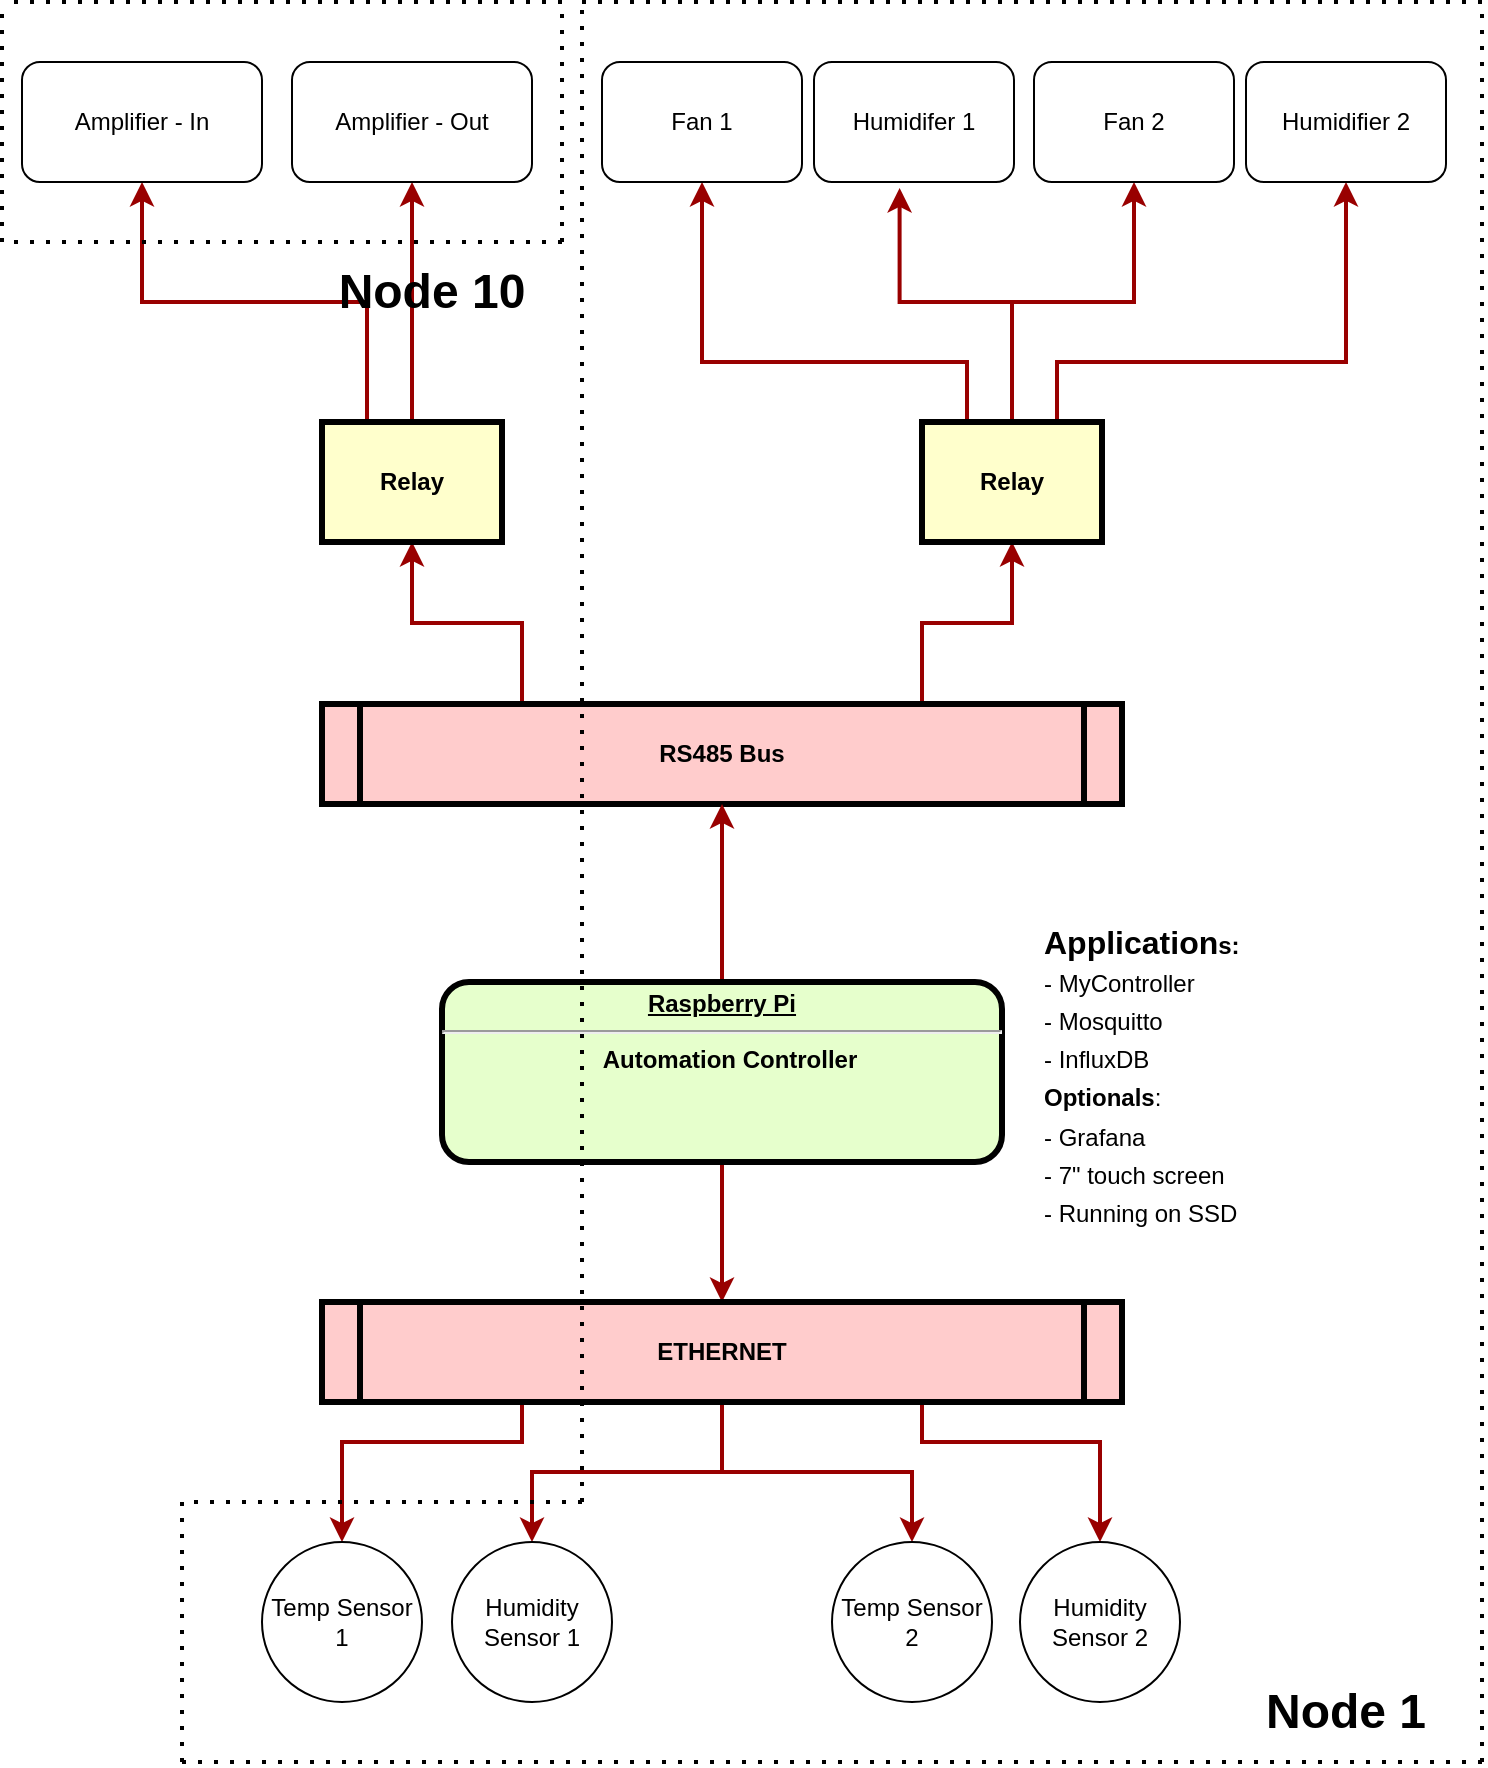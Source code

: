 <mxfile version="16.5.3" type="device"><diagram name="Page-1" id="c7558073-3199-34d8-9f00-42111426c3f3"><mxGraphModel dx="1580" dy="891" grid="1" gridSize="10" guides="1" tooltips="1" connect="1" arrows="1" fold="1" page="1" pageScale="1" pageWidth="826" pageHeight="1169" background="none" math="0" shadow="0"><root><mxCell id="0"/><mxCell id="1" parent="0"/><mxCell id="L4Ir2bU5V8h01x34IZDt-127" style="edgeStyle=orthogonalEdgeStyle;rounded=0;orthogonalLoop=1;jettySize=auto;html=1;exitX=0.25;exitY=0;exitDx=0;exitDy=0;entryX=0.5;entryY=1;entryDx=0;entryDy=0;strokeColor=#990000;strokeWidth=2;" edge="1" parent="1" source="5" target="L4Ir2bU5V8h01x34IZDt-100"><mxGeometry relative="1" as="geometry"/></mxCell><mxCell id="L4Ir2bU5V8h01x34IZDt-128" style="edgeStyle=orthogonalEdgeStyle;rounded=0;orthogonalLoop=1;jettySize=auto;html=1;exitX=0.75;exitY=0;exitDx=0;exitDy=0;entryX=0.5;entryY=1;entryDx=0;entryDy=0;strokeColor=#990000;strokeWidth=2;" edge="1" parent="1" source="5" target="L4Ir2bU5V8h01x34IZDt-101"><mxGeometry relative="1" as="geometry"/></mxCell><mxCell id="5" value="RS485 Bus" style="shape=process;whiteSpace=wrap;align=center;verticalAlign=middle;size=0.048;fontStyle=1;strokeWidth=3;fillColor=#FFCCCC" parent="1" vertex="1"><mxGeometry x="190.0" y="391" width="400" height="50" as="geometry"/></mxCell><mxCell id="L4Ir2bU5V8h01x34IZDt-99" style="edgeStyle=orthogonalEdgeStyle;rounded=0;orthogonalLoop=1;jettySize=auto;html=1;strokeColor=#990000;strokeWidth=2;" edge="1" parent="1" source="L4Ir2bU5V8h01x34IZDt-96" target="5"><mxGeometry relative="1" as="geometry"/></mxCell><mxCell id="L4Ir2bU5V8h01x34IZDt-118" style="edgeStyle=orthogonalEdgeStyle;rounded=0;orthogonalLoop=1;jettySize=auto;html=1;exitX=0.5;exitY=1;exitDx=0;exitDy=0;strokeColor=#990000;strokeWidth=2;" edge="1" parent="1" source="L4Ir2bU5V8h01x34IZDt-96" target="L4Ir2bU5V8h01x34IZDt-97"><mxGeometry relative="1" as="geometry"/></mxCell><mxCell id="L4Ir2bU5V8h01x34IZDt-96" value="&lt;p style=&quot;margin: 0px ; margin-top: 4px ; text-align: center ; text-decoration: underline&quot;&gt;&lt;strong&gt;Raspberry Pi&lt;br&gt;&lt;/strong&gt;&lt;/p&gt;&lt;hr&gt;&lt;p style=&quot;margin: 0px ; margin-left: 8px&quot;&gt;Automation Controller&lt;/p&gt;" style="verticalAlign=middle;align=center;overflow=fill;fontSize=12;fontFamily=Helvetica;html=1;rounded=1;fontStyle=1;strokeWidth=3;fillColor=#E6FFCC" vertex="1" parent="1"><mxGeometry x="250" y="530" width="280" height="90" as="geometry"/></mxCell><mxCell id="L4Ir2bU5V8h01x34IZDt-123" style="edgeStyle=orthogonalEdgeStyle;rounded=0;orthogonalLoop=1;jettySize=auto;html=1;exitX=0.5;exitY=1;exitDx=0;exitDy=0;entryX=0.5;entryY=0;entryDx=0;entryDy=0;strokeColor=#990000;strokeWidth=2;" edge="1" parent="1" source="L4Ir2bU5V8h01x34IZDt-97" target="L4Ir2bU5V8h01x34IZDt-120"><mxGeometry relative="1" as="geometry"/></mxCell><mxCell id="L4Ir2bU5V8h01x34IZDt-124" style="edgeStyle=orthogonalEdgeStyle;rounded=0;orthogonalLoop=1;jettySize=auto;html=1;entryX=0.5;entryY=0;entryDx=0;entryDy=0;strokeColor=#990000;strokeWidth=2;" edge="1" parent="1" source="L4Ir2bU5V8h01x34IZDt-97" target="L4Ir2bU5V8h01x34IZDt-121"><mxGeometry relative="1" as="geometry"/></mxCell><mxCell id="L4Ir2bU5V8h01x34IZDt-125" style="edgeStyle=orthogonalEdgeStyle;rounded=0;orthogonalLoop=1;jettySize=auto;html=1;exitX=0.75;exitY=1;exitDx=0;exitDy=0;entryX=0.5;entryY=0;entryDx=0;entryDy=0;strokeColor=#990000;strokeWidth=2;" edge="1" parent="1" source="L4Ir2bU5V8h01x34IZDt-97" target="L4Ir2bU5V8h01x34IZDt-122"><mxGeometry relative="1" as="geometry"><Array as="points"><mxPoint x="490" y="760"/><mxPoint x="579" y="760"/></Array></mxGeometry></mxCell><mxCell id="L4Ir2bU5V8h01x34IZDt-126" style="edgeStyle=orthogonalEdgeStyle;rounded=0;orthogonalLoop=1;jettySize=auto;html=1;exitX=0.25;exitY=1;exitDx=0;exitDy=0;entryX=0.5;entryY=0;entryDx=0;entryDy=0;strokeColor=#990000;strokeWidth=2;" edge="1" parent="1" source="L4Ir2bU5V8h01x34IZDt-97" target="L4Ir2bU5V8h01x34IZDt-119"><mxGeometry relative="1" as="geometry"><Array as="points"><mxPoint x="290" y="760"/><mxPoint x="200" y="760"/></Array></mxGeometry></mxCell><mxCell id="L4Ir2bU5V8h01x34IZDt-97" value="ETHERNET" style="shape=process;whiteSpace=wrap;align=center;verticalAlign=middle;size=0.048;fontStyle=1;strokeWidth=3;fillColor=#FFCCCC" vertex="1" parent="1"><mxGeometry x="190" y="690" width="400" height="50" as="geometry"/></mxCell><mxCell id="L4Ir2bU5V8h01x34IZDt-104" style="edgeStyle=orthogonalEdgeStyle;rounded=0;orthogonalLoop=1;jettySize=auto;html=1;entryX=0.5;entryY=1;entryDx=0;entryDy=0;strokeColor=#990000;strokeWidth=2;" edge="1" parent="1" source="L4Ir2bU5V8h01x34IZDt-100" target="L4Ir2bU5V8h01x34IZDt-103"><mxGeometry relative="1" as="geometry"/></mxCell><mxCell id="L4Ir2bU5V8h01x34IZDt-105" style="edgeStyle=orthogonalEdgeStyle;rounded=0;orthogonalLoop=1;jettySize=auto;html=1;exitX=0.25;exitY=0;exitDx=0;exitDy=0;entryX=0.5;entryY=1;entryDx=0;entryDy=0;strokeColor=#990000;strokeWidth=2;" edge="1" parent="1" source="L4Ir2bU5V8h01x34IZDt-100" target="L4Ir2bU5V8h01x34IZDt-102"><mxGeometry relative="1" as="geometry"/></mxCell><mxCell id="L4Ir2bU5V8h01x34IZDt-100" value="Relay" style="whiteSpace=wrap;align=center;verticalAlign=middle;fontStyle=1;strokeWidth=3;fillColor=#FFFFCC" vertex="1" parent="1"><mxGeometry x="190" y="250" width="90" height="60" as="geometry"/></mxCell><mxCell id="L4Ir2bU5V8h01x34IZDt-113" style="edgeStyle=orthogonalEdgeStyle;rounded=0;orthogonalLoop=1;jettySize=auto;html=1;exitX=0.25;exitY=0;exitDx=0;exitDy=0;entryX=0.5;entryY=1;entryDx=0;entryDy=0;strokeColor=#990000;strokeWidth=2;" edge="1" parent="1" source="L4Ir2bU5V8h01x34IZDt-101" target="L4Ir2bU5V8h01x34IZDt-106"><mxGeometry relative="1" as="geometry"><Array as="points"><mxPoint x="513" y="220"/><mxPoint x="380" y="220"/></Array></mxGeometry></mxCell><mxCell id="L4Ir2bU5V8h01x34IZDt-114" style="edgeStyle=orthogonalEdgeStyle;rounded=0;orthogonalLoop=1;jettySize=auto;html=1;exitX=0.5;exitY=0;exitDx=0;exitDy=0;strokeColor=#990000;strokeWidth=2;entryX=0.428;entryY=1.05;entryDx=0;entryDy=0;entryPerimeter=0;" edge="1" parent="1" source="L4Ir2bU5V8h01x34IZDt-101" target="L4Ir2bU5V8h01x34IZDt-110"><mxGeometry relative="1" as="geometry"><mxPoint x="535" y="170" as="targetPoint"/></mxGeometry></mxCell><mxCell id="L4Ir2bU5V8h01x34IZDt-115" style="edgeStyle=orthogonalEdgeStyle;rounded=0;orthogonalLoop=1;jettySize=auto;html=1;exitX=0.5;exitY=0;exitDx=0;exitDy=0;entryX=0.5;entryY=1;entryDx=0;entryDy=0;strokeColor=#990000;strokeWidth=2;" edge="1" parent="1" source="L4Ir2bU5V8h01x34IZDt-101" target="L4Ir2bU5V8h01x34IZDt-111"><mxGeometry relative="1" as="geometry"/></mxCell><mxCell id="L4Ir2bU5V8h01x34IZDt-116" style="edgeStyle=orthogonalEdgeStyle;rounded=0;orthogonalLoop=1;jettySize=auto;html=1;exitX=0.75;exitY=0;exitDx=0;exitDy=0;entryX=0.5;entryY=1;entryDx=0;entryDy=0;strokeColor=#990000;strokeWidth=2;" edge="1" parent="1" source="L4Ir2bU5V8h01x34IZDt-101" target="L4Ir2bU5V8h01x34IZDt-112"><mxGeometry relative="1" as="geometry"><Array as="points"><mxPoint x="558" y="220"/><mxPoint x="702" y="220"/></Array></mxGeometry></mxCell><mxCell id="L4Ir2bU5V8h01x34IZDt-101" value="Relay" style="whiteSpace=wrap;align=center;verticalAlign=middle;fontStyle=1;strokeWidth=3;fillColor=#FFFFCC" vertex="1" parent="1"><mxGeometry x="490" y="250" width="90" height="60" as="geometry"/></mxCell><mxCell id="L4Ir2bU5V8h01x34IZDt-102" value="Amplifier - In" style="rounded=1;whiteSpace=wrap;html=1;" vertex="1" parent="1"><mxGeometry x="40" y="70" width="120" height="60" as="geometry"/></mxCell><mxCell id="L4Ir2bU5V8h01x34IZDt-103" value="Amplifier - Out" style="rounded=1;whiteSpace=wrap;html=1;" vertex="1" parent="1"><mxGeometry x="175" y="70" width="120" height="60" as="geometry"/></mxCell><mxCell id="L4Ir2bU5V8h01x34IZDt-106" value="Fan 1" style="rounded=1;whiteSpace=wrap;html=1;" vertex="1" parent="1"><mxGeometry x="330" y="70" width="100" height="60" as="geometry"/></mxCell><mxCell id="L4Ir2bU5V8h01x34IZDt-110" value="Humidifer 1" style="rounded=1;whiteSpace=wrap;html=1;" vertex="1" parent="1"><mxGeometry x="436" y="70" width="100" height="60" as="geometry"/></mxCell><mxCell id="L4Ir2bU5V8h01x34IZDt-111" value="Fan 2" style="rounded=1;whiteSpace=wrap;html=1;" vertex="1" parent="1"><mxGeometry x="546" y="70" width="100" height="60" as="geometry"/></mxCell><mxCell id="L4Ir2bU5V8h01x34IZDt-112" value="Humidifier 2" style="rounded=1;whiteSpace=wrap;html=1;" vertex="1" parent="1"><mxGeometry x="652" y="70" width="100" height="60" as="geometry"/></mxCell><mxCell id="L4Ir2bU5V8h01x34IZDt-119" value="Temp Sensor 1" style="ellipse;whiteSpace=wrap;html=1;aspect=fixed;" vertex="1" parent="1"><mxGeometry x="160" y="810" width="80" height="80" as="geometry"/></mxCell><mxCell id="L4Ir2bU5V8h01x34IZDt-120" value="Humidity Sensor 1" style="ellipse;whiteSpace=wrap;html=1;aspect=fixed;" vertex="1" parent="1"><mxGeometry x="255" y="810" width="80" height="80" as="geometry"/></mxCell><mxCell id="L4Ir2bU5V8h01x34IZDt-121" value="Temp Sensor 2" style="ellipse;whiteSpace=wrap;html=1;aspect=fixed;" vertex="1" parent="1"><mxGeometry x="445" y="810" width="80" height="80" as="geometry"/></mxCell><mxCell id="L4Ir2bU5V8h01x34IZDt-122" value="Humidity Sensor 2" style="ellipse;whiteSpace=wrap;html=1;aspect=fixed;" vertex="1" parent="1"><mxGeometry x="539" y="810" width="80" height="80" as="geometry"/></mxCell><mxCell id="L4Ir2bU5V8h01x34IZDt-132" value="" style="endArrow=none;dashed=1;html=1;dashPattern=1 3;strokeWidth=2;rounded=0;" edge="1" parent="1"><mxGeometry width="50" height="50" relative="1" as="geometry"><mxPoint x="320" y="790" as="sourcePoint"/><mxPoint x="320" y="40" as="targetPoint"/></mxGeometry></mxCell><mxCell id="L4Ir2bU5V8h01x34IZDt-133" value="" style="endArrow=none;dashed=1;html=1;dashPattern=1 3;strokeWidth=2;rounded=0;" edge="1" parent="1"><mxGeometry width="50" height="50" relative="1" as="geometry"><mxPoint x="320" y="790" as="sourcePoint"/><mxPoint x="120" y="790" as="targetPoint"/></mxGeometry></mxCell><mxCell id="L4Ir2bU5V8h01x34IZDt-135" value="" style="endArrow=none;dashed=1;html=1;dashPattern=1 3;strokeWidth=2;rounded=0;" edge="1" parent="1"><mxGeometry width="50" height="50" relative="1" as="geometry"><mxPoint x="120" y="920" as="sourcePoint"/><mxPoint x="120" y="790" as="targetPoint"/></mxGeometry></mxCell><mxCell id="L4Ir2bU5V8h01x34IZDt-136" value="" style="endArrow=none;dashed=1;html=1;dashPattern=1 3;strokeWidth=2;rounded=0;" edge="1" parent="1"><mxGeometry width="50" height="50" relative="1" as="geometry"><mxPoint x="770" y="920" as="sourcePoint"/><mxPoint x="120" y="920" as="targetPoint"/></mxGeometry></mxCell><mxCell id="L4Ir2bU5V8h01x34IZDt-137" value="" style="endArrow=none;dashed=1;html=1;dashPattern=1 3;strokeWidth=2;rounded=0;" edge="1" parent="1"><mxGeometry width="50" height="50" relative="1" as="geometry"><mxPoint x="770" y="920" as="sourcePoint"/><mxPoint x="770" y="40" as="targetPoint"/></mxGeometry></mxCell><mxCell id="L4Ir2bU5V8h01x34IZDt-138" value="" style="endArrow=none;dashed=1;html=1;dashPattern=1 3;strokeWidth=2;rounded=0;" edge="1" parent="1"><mxGeometry width="50" height="50" relative="1" as="geometry"><mxPoint x="770" y="40" as="sourcePoint"/><mxPoint x="320" y="40" as="targetPoint"/></mxGeometry></mxCell><mxCell id="L4Ir2bU5V8h01x34IZDt-139" value="&lt;font size=&quot;1&quot;&gt;&lt;b style=&quot;font-size: 24px&quot;&gt;Node 1&lt;/b&gt;&lt;/font&gt;" style="text;html=1;strokeColor=none;fillColor=none;align=center;verticalAlign=middle;whiteSpace=wrap;rounded=0;" vertex="1" parent="1"><mxGeometry x="637" y="880" width="130" height="30" as="geometry"/></mxCell><mxCell id="L4Ir2bU5V8h01x34IZDt-142" value="" style="endArrow=none;dashed=1;html=1;dashPattern=1 3;strokeWidth=2;rounded=0;fontSize=24;" edge="1" parent="1"><mxGeometry width="50" height="50" relative="1" as="geometry"><mxPoint x="310" y="160" as="sourcePoint"/><mxPoint x="310" y="40" as="targetPoint"/></mxGeometry></mxCell><mxCell id="L4Ir2bU5V8h01x34IZDt-143" value="" style="endArrow=none;dashed=1;html=1;dashPattern=1 3;strokeWidth=2;rounded=0;fontSize=24;" edge="1" parent="1"><mxGeometry width="50" height="50" relative="1" as="geometry"><mxPoint x="30" y="160" as="sourcePoint"/><mxPoint x="30" y="40" as="targetPoint"/></mxGeometry></mxCell><mxCell id="L4Ir2bU5V8h01x34IZDt-144" value="" style="endArrow=none;dashed=1;html=1;dashPattern=1 3;strokeWidth=2;rounded=0;fontSize=24;" edge="1" parent="1"><mxGeometry width="50" height="50" relative="1" as="geometry"><mxPoint x="310" y="160" as="sourcePoint"/><mxPoint x="30" y="160" as="targetPoint"/></mxGeometry></mxCell><mxCell id="L4Ir2bU5V8h01x34IZDt-145" value="" style="endArrow=none;dashed=1;html=1;dashPattern=1 3;strokeWidth=2;rounded=0;fontSize=24;" edge="1" parent="1"><mxGeometry width="50" height="50" relative="1" as="geometry"><mxPoint x="310" y="40" as="sourcePoint"/><mxPoint x="30" y="40" as="targetPoint"/></mxGeometry></mxCell><mxCell id="L4Ir2bU5V8h01x34IZDt-147" value="&lt;font size=&quot;1&quot;&gt;&lt;b style=&quot;font-size: 24px&quot;&gt;Node 10&lt;/b&gt;&lt;/font&gt;" style="text;html=1;strokeColor=none;fillColor=none;align=center;verticalAlign=middle;whiteSpace=wrap;rounded=0;" vertex="1" parent="1"><mxGeometry x="180" y="170" width="130" height="30" as="geometry"/></mxCell><mxCell id="L4Ir2bU5V8h01x34IZDt-148" value="&lt;h1 style=&quot;font-size: 16px&quot;&gt;&lt;span style=&quot;font-size: 16px&quot;&gt;Application&lt;/span&gt;&lt;font style=&quot;font-size: 12px&quot;&gt;s:&lt;br&gt;&lt;span style=&quot;font-weight: normal&quot;&gt;- MyController&lt;/span&gt;&lt;br&gt;&lt;span style=&quot;font-weight: normal&quot;&gt;- Mosquitto&lt;/span&gt;&lt;br&gt;&lt;span style=&quot;font-weight: normal&quot;&gt;- InfluxDB&lt;/span&gt;&lt;br&gt;Optionals&lt;span style=&quot;font-weight: normal&quot;&gt;:&lt;br&gt;- Grafana&lt;br&gt;- 7&quot; touch screen&lt;br&gt;- Running on SSD&lt;/span&gt;&lt;/font&gt;&lt;/h1&gt;" style="text;html=1;strokeColor=none;fillColor=none;spacing=5;spacingTop=-20;whiteSpace=wrap;overflow=hidden;rounded=0;fontSize=24;" vertex="1" parent="1"><mxGeometry x="546" y="500" width="198" height="170" as="geometry"/></mxCell></root></mxGraphModel></diagram></mxfile>